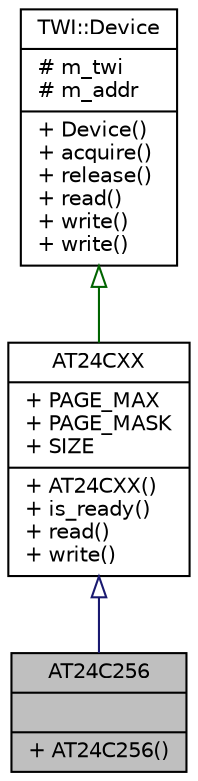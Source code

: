digraph "AT24C256"
{
  edge [fontname="Helvetica",fontsize="10",labelfontname="Helvetica",labelfontsize="10"];
  node [fontname="Helvetica",fontsize="10",shape=record];
  Node1 [label="{AT24C256\n||+ AT24C256()\l}",height=0.2,width=0.4,color="black", fillcolor="grey75", style="filled", fontcolor="black"];
  Node2 -> Node1 [dir="back",color="midnightblue",fontsize="10",style="solid",arrowtail="onormal",fontname="Helvetica"];
  Node2 [label="{AT24CXX\n|+ PAGE_MAX\l+ PAGE_MASK\l+ SIZE\l|+ AT24CXX()\l+ is_ready()\l+ read()\l+ write()\l}",height=0.2,width=0.4,color="black", fillcolor="white", style="filled",URL="$d2/db3/classAT24CXX.html"];
  Node3 -> Node2 [dir="back",color="darkgreen",fontsize="10",style="solid",arrowtail="onormal",fontname="Helvetica"];
  Node3 [label="{TWI::Device\n|# m_twi\l# m_addr\l|+ Device()\l+ acquire()\l+ release()\l+ read()\l+ write()\l+ write()\l}",height=0.2,width=0.4,color="black", fillcolor="white", style="filled",URL="$d4/d2d/classTWI_1_1Device.html"];
}
